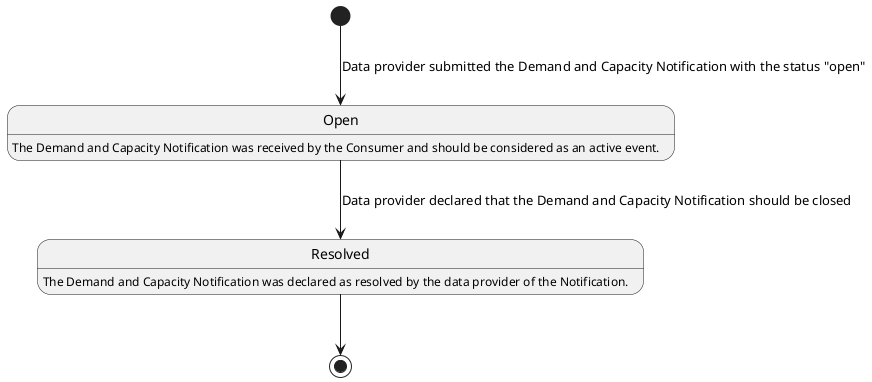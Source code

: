 @startuml Figure_2

Open : The Demand and Capacity Notification was received by the Consumer and should be considered as an active event.
Resolved : The Demand and Capacity Notification was declared as resolved by the data provider of the Notification.

[*] --> Open : Data provider submitted the Demand and Capacity Notification with the status "open"
Open --> Resolved : Data provider declared that the Demand and Capacity Notification should be closed
Resolved --> [*]

@enduml